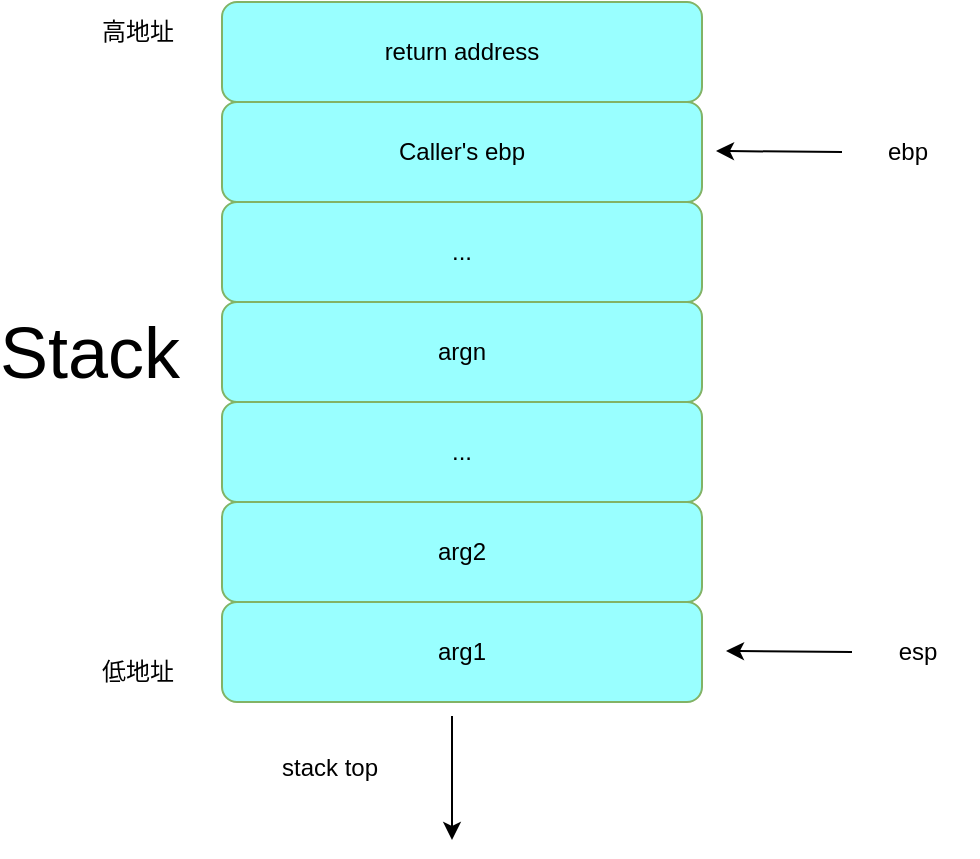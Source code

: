 <mxfile version="22.0.4" type="github">
  <diagram name="第 1 页" id="oXkT1sbdFF6o7U7stJVh">
    <mxGraphModel dx="756" dy="605" grid="0" gridSize="10" guides="1" tooltips="1" connect="1" arrows="1" fold="1" page="1" pageScale="1" pageWidth="827" pageHeight="1169" background="#ffffff" math="0" shadow="0">
      <root>
        <mxCell id="0" />
        <mxCell id="1" parent="0" />
        <mxCell id="yUDbLgGWElqg8JDm7MoN-1" value="return address" style="rounded=1;whiteSpace=wrap;html=1;fillColor=#99FFFF;strokeColor=#82b366;" vertex="1" parent="1">
          <mxGeometry x="252" y="100" width="240" height="50" as="geometry" />
        </mxCell>
        <mxCell id="yUDbLgGWElqg8JDm7MoN-2" value="argn" style="rounded=1;whiteSpace=wrap;html=1;fillColor=#99FFFF;strokeColor=#82b366;" vertex="1" parent="1">
          <mxGeometry x="252" y="250" width="240" height="50" as="geometry" />
        </mxCell>
        <mxCell id="yUDbLgGWElqg8JDm7MoN-3" value="..." style="rounded=1;whiteSpace=wrap;html=1;fillColor=#99FFFF;strokeColor=#82b366;" vertex="1" parent="1">
          <mxGeometry x="252" y="200" width="240" height="50" as="geometry" />
        </mxCell>
        <mxCell id="yUDbLgGWElqg8JDm7MoN-4" value="Caller&#39;s ebp" style="rounded=1;whiteSpace=wrap;html=1;fillColor=#99FFFF;strokeColor=#82b366;" vertex="1" parent="1">
          <mxGeometry x="252" y="150" width="240" height="50" as="geometry" />
        </mxCell>
        <mxCell id="yUDbLgGWElqg8JDm7MoN-5" value="..." style="rounded=1;whiteSpace=wrap;html=1;fillColor=#99FFFF;strokeColor=#82b366;" vertex="1" parent="1">
          <mxGeometry x="252" y="300" width="240" height="50" as="geometry" />
        </mxCell>
        <mxCell id="yUDbLgGWElqg8JDm7MoN-6" value="arg2" style="rounded=1;whiteSpace=wrap;html=1;fillColor=#99FFFF;strokeColor=#82b366;" vertex="1" parent="1">
          <mxGeometry x="252" y="350" width="240" height="50" as="geometry" />
        </mxCell>
        <mxCell id="yUDbLgGWElqg8JDm7MoN-7" value="arg1" style="rounded=1;whiteSpace=wrap;html=1;fillColor=#99FFFF;strokeColor=#82b366;" vertex="1" parent="1">
          <mxGeometry x="252" y="400" width="240" height="50" as="geometry" />
        </mxCell>
        <mxCell id="yUDbLgGWElqg8JDm7MoN-8" value="高地址" style="text;strokeColor=none;align=center;fillColor=none;html=1;verticalAlign=middle;whiteSpace=wrap;rounded=0;" vertex="1" parent="1">
          <mxGeometry x="180" y="100" width="60" height="30" as="geometry" />
        </mxCell>
        <mxCell id="yUDbLgGWElqg8JDm7MoN-9" value="低地址" style="text;strokeColor=none;align=center;fillColor=none;html=1;verticalAlign=middle;whiteSpace=wrap;rounded=0;" vertex="1" parent="1">
          <mxGeometry x="180" y="420" width="60" height="30" as="geometry" />
        </mxCell>
        <mxCell id="yUDbLgGWElqg8JDm7MoN-10" value="&lt;font style=&quot;font-size: 36px;&quot;&gt;Stack&lt;/font&gt;" style="text;strokeColor=none;align=center;fillColor=none;html=1;verticalAlign=middle;whiteSpace=wrap;rounded=0;" vertex="1" parent="1">
          <mxGeometry x="150" y="242" width="72" height="66" as="geometry" />
        </mxCell>
        <mxCell id="yUDbLgGWElqg8JDm7MoN-11" value="" style="endArrow=classic;html=1;rounded=0;" edge="1" parent="1">
          <mxGeometry relative="1" as="geometry">
            <mxPoint x="562" y="175" as="sourcePoint" />
            <mxPoint x="499" y="174.5" as="targetPoint" />
          </mxGeometry>
        </mxCell>
        <mxCell id="yUDbLgGWElqg8JDm7MoN-13" value="ebp" style="text;strokeColor=none;align=center;fillColor=none;html=1;verticalAlign=middle;whiteSpace=wrap;rounded=0;" vertex="1" parent="1">
          <mxGeometry x="565" y="160" width="60" height="30" as="geometry" />
        </mxCell>
        <mxCell id="yUDbLgGWElqg8JDm7MoN-15" value="" style="endArrow=classic;html=1;rounded=0;" edge="1" parent="1">
          <mxGeometry relative="1" as="geometry">
            <mxPoint x="567" y="425" as="sourcePoint" />
            <mxPoint x="504" y="424.5" as="targetPoint" />
          </mxGeometry>
        </mxCell>
        <mxCell id="yUDbLgGWElqg8JDm7MoN-16" value="esp" style="text;strokeColor=none;align=center;fillColor=none;html=1;verticalAlign=middle;whiteSpace=wrap;rounded=0;" vertex="1" parent="1">
          <mxGeometry x="570" y="410" width="60" height="30" as="geometry" />
        </mxCell>
        <mxCell id="yUDbLgGWElqg8JDm7MoN-17" value="stack top" style="text;strokeColor=none;align=center;fillColor=none;html=1;verticalAlign=middle;whiteSpace=wrap;rounded=0;" vertex="1" parent="1">
          <mxGeometry x="276" y="468" width="60" height="30" as="geometry" />
        </mxCell>
        <mxCell id="yUDbLgGWElqg8JDm7MoN-18" value="" style="endArrow=classic;html=1;rounded=0;" edge="1" parent="1">
          <mxGeometry relative="1" as="geometry">
            <mxPoint x="367" y="457" as="sourcePoint" />
            <mxPoint x="367" y="519" as="targetPoint" />
          </mxGeometry>
        </mxCell>
      </root>
    </mxGraphModel>
  </diagram>
</mxfile>
